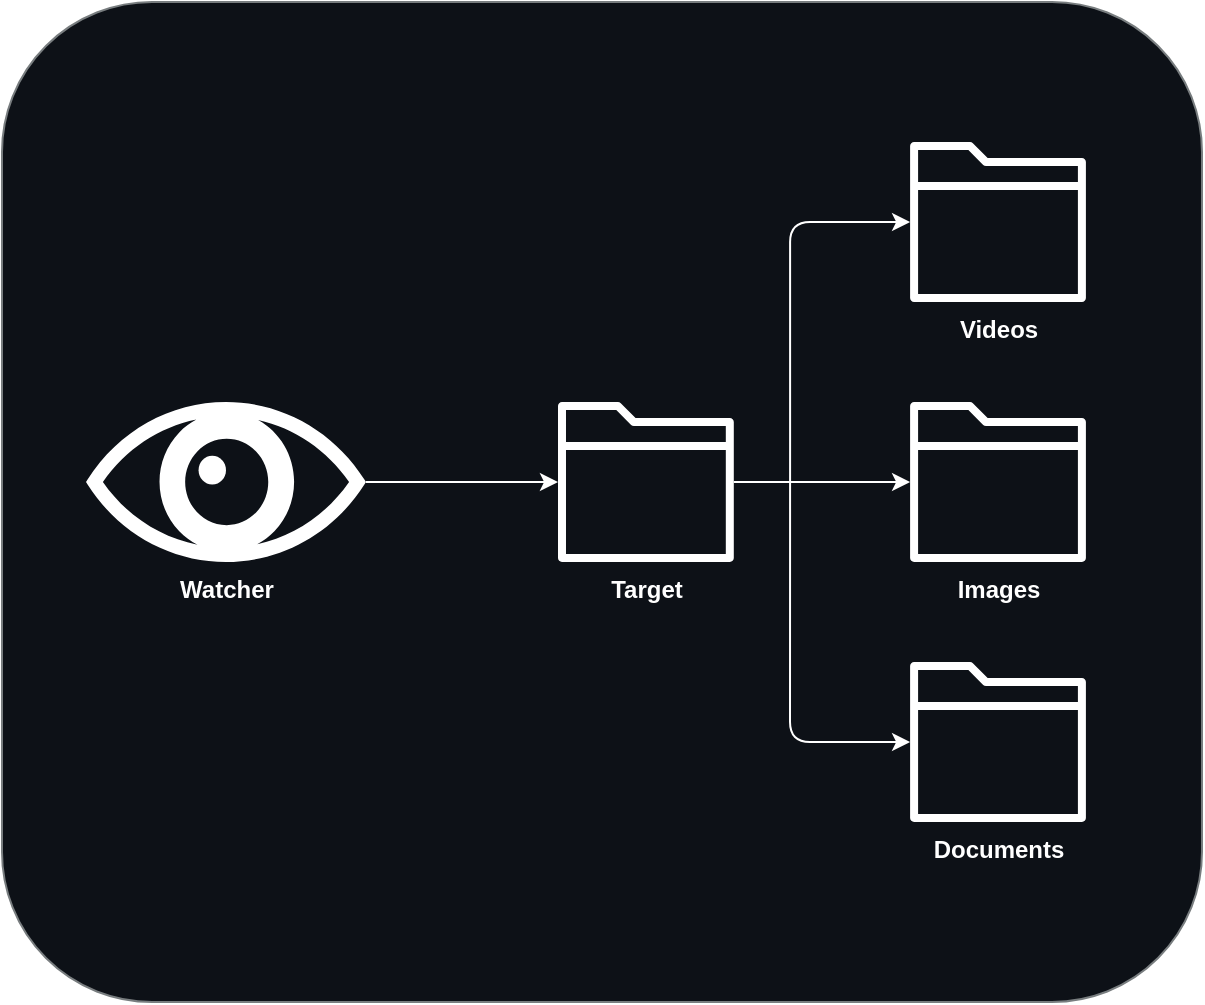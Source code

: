 <mxfile>
    <diagram id="LJuyPWmEx1JE4vqMdupt" name="Página-1">
        <mxGraphModel dx="792" dy="375" grid="1" gridSize="10" guides="1" tooltips="1" connect="1" arrows="1" fold="1" page="1" pageScale="1" pageWidth="827" pageHeight="1169" math="0" shadow="0">
            <root>
                <mxCell id="0"/>
                <mxCell id="1" parent="0"/>
                <mxCell id="14" value="" style="rounded=1;whiteSpace=wrap;html=1;movable=1;resizable=1;rotatable=1;deletable=1;editable=1;locked=0;connectable=1;strokeColor=#787D7F;fillColor=#0D1117;" parent="1" vertex="1">
                    <mxGeometry x="200" y="580" width="600" height="500" as="geometry"/>
                </mxCell>
                <mxCell id="4" value="&lt;b&gt;&lt;font style=&quot;color: rgb(255, 255, 255);&quot;&gt;Watcher&lt;/font&gt;&lt;/b&gt;" style="shape=mxgraph.signs.healthcare.eye;html=1;pointerEvents=1;fillColor=#FFFFFF;strokeColor=none;verticalLabelPosition=bottom;verticalAlign=top;align=center;fontSize=12;strokeWidth=1;perimeterSpacing=0;movable=1;resizable=1;rotatable=1;deletable=1;editable=1;locked=0;connectable=1;" parent="1" vertex="1">
                    <mxGeometry x="242" y="780" width="140" height="80" as="geometry"/>
                </mxCell>
                <mxCell id="5" value="&lt;b&gt;&lt;font style=&quot;color: rgb(255, 255, 255);&quot;&gt;Images&lt;/font&gt;&lt;/b&gt;" style="sketch=0;outlineConnect=0;dashed=0;verticalLabelPosition=bottom;verticalAlign=top;align=center;html=1;fontSize=12;fontStyle=0;aspect=fixed;pointerEvents=1;shape=mxgraph.aws4.folder;movable=1;resizable=1;rotatable=1;deletable=1;editable=1;locked=0;connectable=1;" parent="1" vertex="1">
                    <mxGeometry x="654.05" y="780" width="87.9" height="80" as="geometry"/>
                </mxCell>
                <mxCell id="7" value="&lt;b&gt;&lt;font style=&quot;color: rgb(255, 255, 255);&quot;&gt;Documents&lt;/font&gt;&lt;/b&gt;" style="sketch=0;outlineConnect=0;dashed=0;verticalLabelPosition=bottom;verticalAlign=top;align=center;html=1;fontSize=12;fontStyle=0;aspect=fixed;pointerEvents=1;shape=mxgraph.aws4.folder;movable=1;resizable=1;rotatable=1;deletable=1;editable=1;locked=0;connectable=1;" parent="1" vertex="1">
                    <mxGeometry x="654.05" y="910" width="87.9" height="80" as="geometry"/>
                </mxCell>
                <mxCell id="8" value="&lt;b&gt;&lt;font style=&quot;color: rgb(255, 255, 255);&quot;&gt;Videos&lt;/font&gt;&lt;/b&gt;" style="sketch=0;outlineConnect=0;dashed=0;verticalLabelPosition=bottom;verticalAlign=top;align=center;html=1;fontSize=12;fontStyle=0;aspect=fixed;pointerEvents=1;shape=mxgraph.aws4.folder;movable=1;resizable=1;rotatable=1;deletable=1;editable=1;locked=0;connectable=1;" parent="1" vertex="1">
                    <mxGeometry x="654.05" y="650" width="87.9" height="80" as="geometry"/>
                </mxCell>
                <mxCell id="9" value="&lt;b&gt;&lt;font style=&quot;color: rgb(255, 255, 255);&quot;&gt;Target&lt;/font&gt;&lt;/b&gt;" style="sketch=0;outlineConnect=0;dashed=0;verticalLabelPosition=bottom;verticalAlign=top;align=center;html=1;fontSize=12;fontStyle=0;aspect=fixed;pointerEvents=1;shape=mxgraph.aws4.folder;movable=1;resizable=1;rotatable=1;deletable=1;editable=1;locked=0;connectable=1;" parent="1" vertex="1">
                    <mxGeometry x="478" y="780" width="87.9" height="80" as="geometry"/>
                </mxCell>
                <mxCell id="10" value="" style="endArrow=classic;html=1;exitX=1;exitY=0.5;exitDx=0;exitDy=0;exitPerimeter=0;fontSize=12;endSize=6;jumpSize=6;strokeColor=#FFFFFF;movable=1;resizable=1;rotatable=1;deletable=1;editable=1;locked=0;connectable=1;" parent="1" source="4" target="9" edge="1">
                    <mxGeometry width="50" height="50" relative="1" as="geometry">
                        <mxPoint x="228" y="680" as="sourcePoint"/>
                        <mxPoint x="278" y="630" as="targetPoint"/>
                    </mxGeometry>
                </mxCell>
                <mxCell id="11" value="" style="endArrow=classic;html=1;fontSize=12;fontColor=#FFFFFF;strokeColor=#FFFFFF;movable=1;resizable=1;rotatable=1;deletable=1;editable=1;locked=0;connectable=1;" parent="1" source="9" edge="1" target="5">
                    <mxGeometry width="50" height="50" relative="1" as="geometry">
                        <mxPoint x="568.0" y="800" as="sourcePoint"/>
                        <mxPoint x="654.05" y="800" as="targetPoint"/>
                    </mxGeometry>
                </mxCell>
                <mxCell id="12" value="" style="endArrow=classic;html=1;fontSize=12;fontColor=#FFFFFF;strokeColor=#FFFFFF;movable=1;resizable=1;rotatable=1;deletable=1;editable=1;locked=0;connectable=1;" parent="1" target="8" edge="1">
                    <mxGeometry width="50" height="50" relative="1" as="geometry">
                        <mxPoint x="594.05" y="800" as="sourcePoint"/>
                        <mxPoint x="644.05" y="720" as="targetPoint"/>
                        <Array as="points">
                            <mxPoint x="594.05" y="690"/>
                        </Array>
                    </mxGeometry>
                </mxCell>
                <mxCell id="13" value="" style="endArrow=classic;html=1;fontSize=12;fontColor=#FFFFFF;strokeColor=#FFFFFF;movable=1;resizable=1;rotatable=1;deletable=1;editable=1;locked=0;connectable=1;" parent="1" target="7" edge="1">
                    <mxGeometry width="50" height="50" relative="1" as="geometry">
                        <mxPoint x="594.05" y="800" as="sourcePoint"/>
                        <mxPoint x="664.05" y="810" as="targetPoint"/>
                        <Array as="points">
                            <mxPoint x="594" y="950"/>
                        </Array>
                    </mxGeometry>
                </mxCell>
            </root>
        </mxGraphModel>
    </diagram>
</mxfile>
